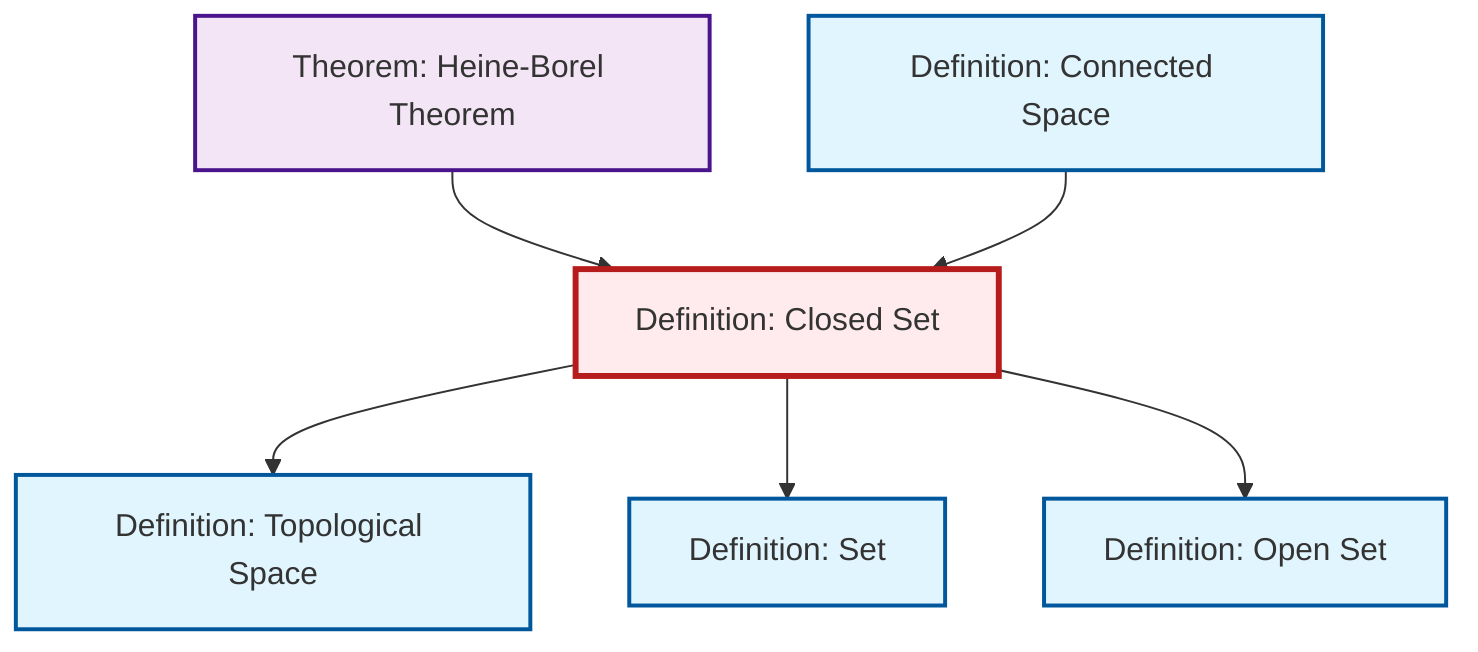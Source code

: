 graph TD
    classDef definition fill:#e1f5fe,stroke:#01579b,stroke-width:2px
    classDef theorem fill:#f3e5f5,stroke:#4a148c,stroke-width:2px
    classDef axiom fill:#fff3e0,stroke:#e65100,stroke-width:2px
    classDef example fill:#e8f5e9,stroke:#1b5e20,stroke-width:2px
    classDef current fill:#ffebee,stroke:#b71c1c,stroke-width:3px
    def-set["Definition: Set"]:::definition
    thm-heine-borel["Theorem: Heine-Borel Theorem"]:::theorem
    def-connected["Definition: Connected Space"]:::definition
    def-open-set["Definition: Open Set"]:::definition
    def-topological-space["Definition: Topological Space"]:::definition
    def-closed-set["Definition: Closed Set"]:::definition
    def-closed-set --> def-topological-space
    thm-heine-borel --> def-closed-set
    def-connected --> def-closed-set
    def-closed-set --> def-set
    def-closed-set --> def-open-set
    class def-closed-set current